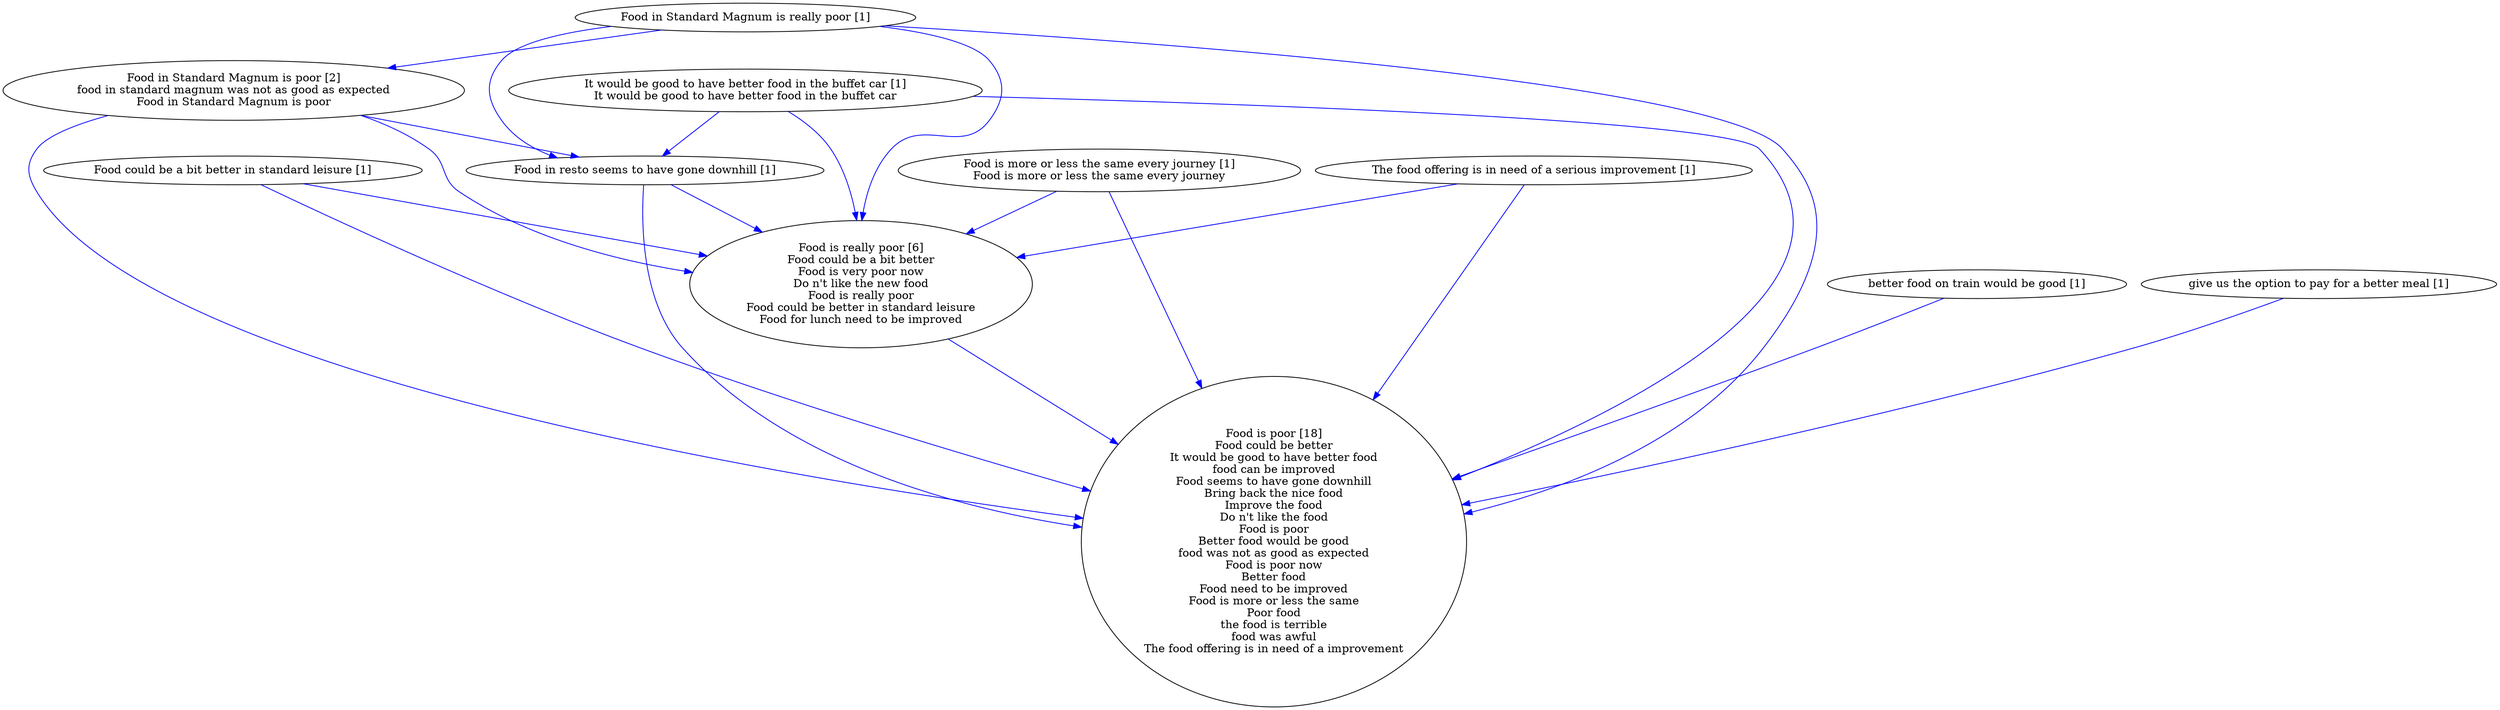 digraph collapsedGraph {
"Food is poor [18]\nFood could be better\nIt would be good to have better food\nfood can be improved\nFood seems to have gone downhill\nBring back the nice food\nImprove the food\nDo n't like the food\nFood is poor\nBetter food would be good\nfood was not as good as expected\nFood is poor now\nBetter food\nFood need to be improved\nFood is more or less the same\nPoor food\nthe food is terrible\nfood was awful\nThe food offering is in need of a improvement""Food in Standard Magnum is poor [2]\nfood in standard magnum was not as good as expected\nFood in Standard Magnum is poor""Food is really poor [6]\nFood could be a bit better\nFood is very poor now\nDo n't like the new food\nFood is really poor\nFood could be better in standard leisure\nFood for lunch need to be improved""Food could be a bit better in standard leisure [1]""Food in Standard Magnum is really poor [1]""Food in resto seems to have gone downhill [1]""Food is more or less the same every journey [1]\nFood is more or less the same every journey""It would be good to have better food in the buffet car [1]\nIt would be good to have better food in the buffet car""The food offering is in need of a serious improvement [1]""better food on train would be good [1]""give us the option to pay for a better meal [1]""Food in Standard Magnum is poor [2]\nfood in standard magnum was not as good as expected\nFood in Standard Magnum is poor" -> "Food in resto seems to have gone downhill [1]" [color=blue]
"Food in Standard Magnum is really poor [1]" -> "Food in resto seems to have gone downhill [1]" [color=blue]
"Food is more or less the same every journey [1]\nFood is more or less the same every journey" -> "Food is really poor [6]\nFood could be a bit better\nFood is very poor now\nDo n't like the new food\nFood is really poor\nFood could be better in standard leisure\nFood for lunch need to be improved" [color=blue]
"Food in resto seems to have gone downhill [1]" -> "Food is really poor [6]\nFood could be a bit better\nFood is very poor now\nDo n't like the new food\nFood is really poor\nFood could be better in standard leisure\nFood for lunch need to be improved" [color=blue]
"Food could be a bit better in standard leisure [1]" -> "Food is really poor [6]\nFood could be a bit better\nFood is very poor now\nDo n't like the new food\nFood is really poor\nFood could be better in standard leisure\nFood for lunch need to be improved" [color=blue]
"Food in Standard Magnum is really poor [1]" -> "Food is really poor [6]\nFood could be a bit better\nFood is very poor now\nDo n't like the new food\nFood is really poor\nFood could be better in standard leisure\nFood for lunch need to be improved" [color=blue]
"It would be good to have better food in the buffet car [1]\nIt would be good to have better food in the buffet car" -> "Food in resto seems to have gone downhill [1]" [color=blue]
"It would be good to have better food in the buffet car [1]\nIt would be good to have better food in the buffet car" -> "Food is poor [18]\nFood could be better\nIt would be good to have better food\nfood can be improved\nFood seems to have gone downhill\nBring back the nice food\nImprove the food\nDo n't like the food\nFood is poor\nBetter food would be good\nfood was not as good as expected\nFood is poor now\nBetter food\nFood need to be improved\nFood is more or less the same\nPoor food\nthe food is terrible\nfood was awful\nThe food offering is in need of a improvement" [color=blue]
"It would be good to have better food in the buffet car [1]\nIt would be good to have better food in the buffet car" -> "Food is really poor [6]\nFood could be a bit better\nFood is very poor now\nDo n't like the new food\nFood is really poor\nFood could be better in standard leisure\nFood for lunch need to be improved" [color=blue]
"Food is really poor [6]\nFood could be a bit better\nFood is very poor now\nDo n't like the new food\nFood is really poor\nFood could be better in standard leisure\nFood for lunch need to be improved" -> "Food is poor [18]\nFood could be better\nIt would be good to have better food\nfood can be improved\nFood seems to have gone downhill\nBring back the nice food\nImprove the food\nDo n't like the food\nFood is poor\nBetter food would be good\nfood was not as good as expected\nFood is poor now\nBetter food\nFood need to be improved\nFood is more or less the same\nPoor food\nthe food is terrible\nfood was awful\nThe food offering is in need of a improvement" [color=blue]
"Food could be a bit better in standard leisure [1]" -> "Food is poor [18]\nFood could be better\nIt would be good to have better food\nfood can be improved\nFood seems to have gone downhill\nBring back the nice food\nImprove the food\nDo n't like the food\nFood is poor\nBetter food would be good\nfood was not as good as expected\nFood is poor now\nBetter food\nFood need to be improved\nFood is more or less the same\nPoor food\nthe food is terrible\nfood was awful\nThe food offering is in need of a improvement" [color=blue]
"Food in Standard Magnum is really poor [1]" -> "Food is poor [18]\nFood could be better\nIt would be good to have better food\nfood can be improved\nFood seems to have gone downhill\nBring back the nice food\nImprove the food\nDo n't like the food\nFood is poor\nBetter food would be good\nfood was not as good as expected\nFood is poor now\nBetter food\nFood need to be improved\nFood is more or less the same\nPoor food\nthe food is terrible\nfood was awful\nThe food offering is in need of a improvement" [color=blue]
"Food in Standard Magnum is poor [2]\nfood in standard magnum was not as good as expected\nFood in Standard Magnum is poor" -> "Food is poor [18]\nFood could be better\nIt would be good to have better food\nfood can be improved\nFood seems to have gone downhill\nBring back the nice food\nImprove the food\nDo n't like the food\nFood is poor\nBetter food would be good\nfood was not as good as expected\nFood is poor now\nBetter food\nFood need to be improved\nFood is more or less the same\nPoor food\nthe food is terrible\nfood was awful\nThe food offering is in need of a improvement" [color=blue]
"Food in resto seems to have gone downhill [1]" -> "Food is poor [18]\nFood could be better\nIt would be good to have better food\nfood can be improved\nFood seems to have gone downhill\nBring back the nice food\nImprove the food\nDo n't like the food\nFood is poor\nBetter food would be good\nfood was not as good as expected\nFood is poor now\nBetter food\nFood need to be improved\nFood is more or less the same\nPoor food\nthe food is terrible\nfood was awful\nThe food offering is in need of a improvement" [color=blue]
"Food is more or less the same every journey [1]\nFood is more or less the same every journey" -> "Food is poor [18]\nFood could be better\nIt would be good to have better food\nfood can be improved\nFood seems to have gone downhill\nBring back the nice food\nImprove the food\nDo n't like the food\nFood is poor\nBetter food would be good\nfood was not as good as expected\nFood is poor now\nBetter food\nFood need to be improved\nFood is more or less the same\nPoor food\nthe food is terrible\nfood was awful\nThe food offering is in need of a improvement" [color=blue]
"The food offering is in need of a serious improvement [1]" -> "Food is really poor [6]\nFood could be a bit better\nFood is very poor now\nDo n't like the new food\nFood is really poor\nFood could be better in standard leisure\nFood for lunch need to be improved" [color=blue]
"The food offering is in need of a serious improvement [1]" -> "Food is poor [18]\nFood could be better\nIt would be good to have better food\nfood can be improved\nFood seems to have gone downhill\nBring back the nice food\nImprove the food\nDo n't like the food\nFood is poor\nBetter food would be good\nfood was not as good as expected\nFood is poor now\nBetter food\nFood need to be improved\nFood is more or less the same\nPoor food\nthe food is terrible\nfood was awful\nThe food offering is in need of a improvement" [color=blue]
"better food on train would be good [1]" -> "Food is poor [18]\nFood could be better\nIt would be good to have better food\nfood can be improved\nFood seems to have gone downhill\nBring back the nice food\nImprove the food\nDo n't like the food\nFood is poor\nBetter food would be good\nfood was not as good as expected\nFood is poor now\nBetter food\nFood need to be improved\nFood is more or less the same\nPoor food\nthe food is terrible\nfood was awful\nThe food offering is in need of a improvement" [color=blue]
"Food in Standard Magnum is really poor [1]" -> "Food in Standard Magnum is poor [2]\nfood in standard magnum was not as good as expected\nFood in Standard Magnum is poor" [color=blue]
"Food in Standard Magnum is poor [2]\nfood in standard magnum was not as good as expected\nFood in Standard Magnum is poor" -> "Food is really poor [6]\nFood could be a bit better\nFood is very poor now\nDo n't like the new food\nFood is really poor\nFood could be better in standard leisure\nFood for lunch need to be improved" [color=blue]
"give us the option to pay for a better meal [1]" -> "Food is poor [18]\nFood could be better\nIt would be good to have better food\nfood can be improved\nFood seems to have gone downhill\nBring back the nice food\nImprove the food\nDo n't like the food\nFood is poor\nBetter food would be good\nfood was not as good as expected\nFood is poor now\nBetter food\nFood need to be improved\nFood is more or less the same\nPoor food\nthe food is terrible\nfood was awful\nThe food offering is in need of a improvement" [color=blue]
}